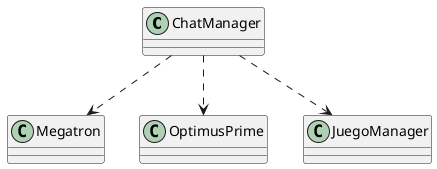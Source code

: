 @startuml
class ChatManager {
}

class Megatron {
}

class OptimusPrime {
}

class JuegoManager {
}

ChatManager ..> Megatron
ChatManager ..> OptimusPrime
ChatManager ..> JuegoManager

@enduml